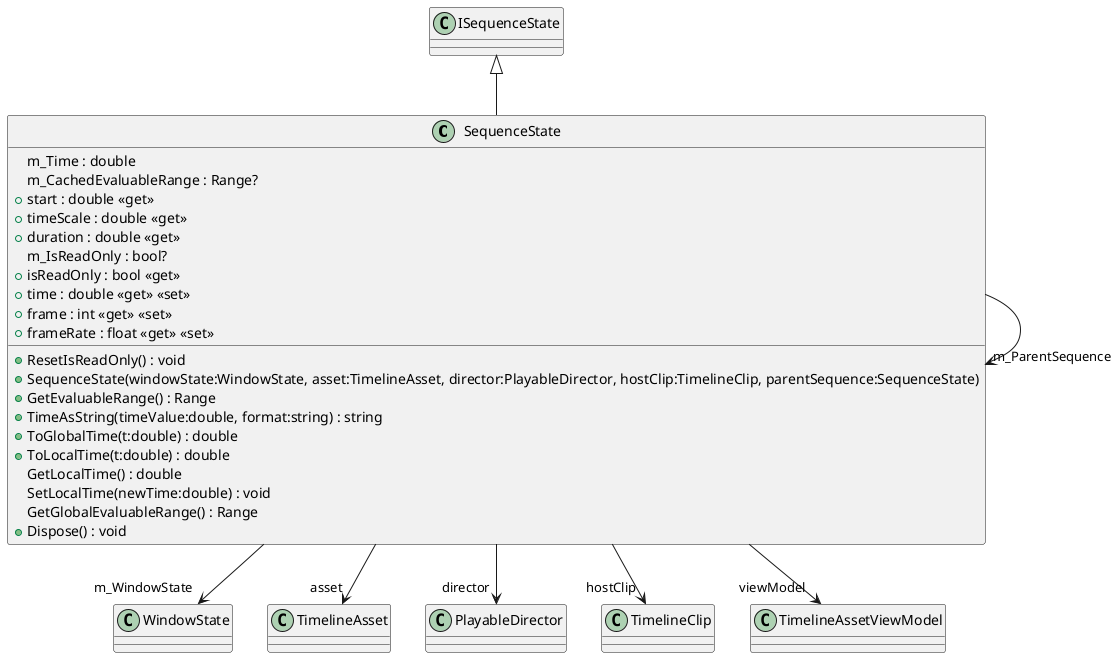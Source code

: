 @startuml
class SequenceState {
    m_Time : double
    m_CachedEvaluableRange : Range?
    + start : double <<get>>
    + timeScale : double <<get>>
    + duration : double <<get>>
    m_IsReadOnly : bool?
    + isReadOnly : bool <<get>>
    + ResetIsReadOnly() : void
    + time : double <<get>> <<set>>
    + frame : int <<get>> <<set>>
    + frameRate : float <<get>> <<set>>
    + SequenceState(windowState:WindowState, asset:TimelineAsset, director:PlayableDirector, hostClip:TimelineClip, parentSequence:SequenceState)
    + GetEvaluableRange() : Range
    + TimeAsString(timeValue:double, format:string) : string
    + ToGlobalTime(t:double) : double
    + ToLocalTime(t:double) : double
    GetLocalTime() : double
    SetLocalTime(newTime:double) : void
    GetGlobalEvaluableRange() : Range
    + Dispose() : void
}
ISequenceState <|-- SequenceState
SequenceState --> "m_WindowState" WindowState
SequenceState --> "m_ParentSequence" SequenceState
SequenceState --> "asset" TimelineAsset
SequenceState --> "director" PlayableDirector
SequenceState --> "hostClip" TimelineClip
SequenceState --> "viewModel" TimelineAssetViewModel
@enduml
